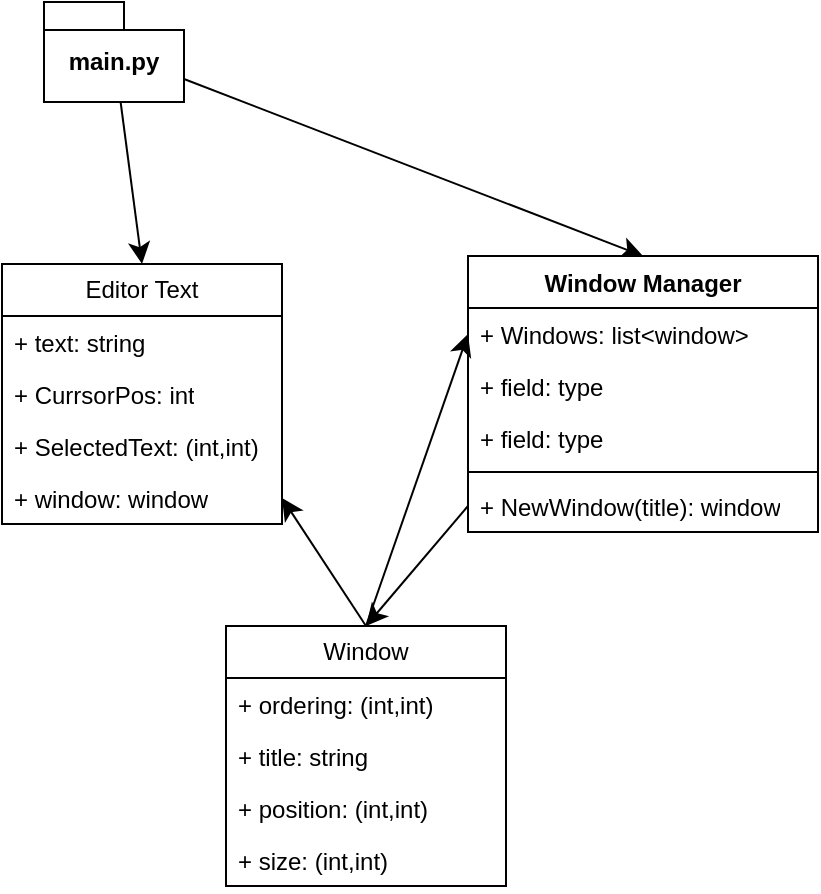 <mxfile version="24.0.7" type="device">
  <diagram name="Page-1" id="Vxj5MbhelkKIxV1tMd2x">
    <mxGraphModel dx="1072" dy="1235" grid="0" gridSize="10" guides="1" tooltips="1" connect="1" arrows="1" fold="1" page="0" pageScale="1" pageWidth="850" pageHeight="1100" math="0" shadow="0">
      <root>
        <mxCell id="0" />
        <mxCell id="1" parent="0" />
        <mxCell id="0rETS1jlXEOhfRIYfyC_-48" style="edgeStyle=none;curved=1;rounded=0;orthogonalLoop=1;jettySize=auto;html=1;entryX=0.5;entryY=0;entryDx=0;entryDy=0;fontSize=12;startSize=8;endSize=8;" edge="1" parent="1" source="0rETS1jlXEOhfRIYfyC_-5" target="0rETS1jlXEOhfRIYfyC_-6">
          <mxGeometry relative="1" as="geometry" />
        </mxCell>
        <mxCell id="0rETS1jlXEOhfRIYfyC_-49" style="edgeStyle=none;curved=1;rounded=0;orthogonalLoop=1;jettySize=auto;html=1;entryX=0.5;entryY=0;entryDx=0;entryDy=0;fontSize=12;startSize=8;endSize=8;" edge="1" parent="1" source="0rETS1jlXEOhfRIYfyC_-5" target="0rETS1jlXEOhfRIYfyC_-20">
          <mxGeometry relative="1" as="geometry" />
        </mxCell>
        <mxCell id="0rETS1jlXEOhfRIYfyC_-5" value="main.py" style="shape=folder;fontStyle=1;spacingTop=10;tabWidth=40;tabHeight=14;tabPosition=left;html=1;whiteSpace=wrap;" vertex="1" parent="1">
          <mxGeometry x="-52" y="-133" width="70" height="50" as="geometry" />
        </mxCell>
        <mxCell id="0rETS1jlXEOhfRIYfyC_-6" value="Editor Text" style="swimlane;fontStyle=0;childLayout=stackLayout;horizontal=1;startSize=26;fillColor=none;horizontalStack=0;resizeParent=1;resizeParentMax=0;resizeLast=0;collapsible=1;marginBottom=0;whiteSpace=wrap;html=1;" vertex="1" parent="1">
          <mxGeometry x="-73" y="-2" width="140" height="130" as="geometry" />
        </mxCell>
        <mxCell id="0rETS1jlXEOhfRIYfyC_-7" value="+ text: string" style="text;strokeColor=none;fillColor=none;align=left;verticalAlign=top;spacingLeft=4;spacingRight=4;overflow=hidden;rotatable=0;points=[[0,0.5],[1,0.5]];portConstraint=eastwest;whiteSpace=wrap;html=1;" vertex="1" parent="0rETS1jlXEOhfRIYfyC_-6">
          <mxGeometry y="26" width="140" height="26" as="geometry" />
        </mxCell>
        <mxCell id="0rETS1jlXEOhfRIYfyC_-8" value="+ CurrsorPos: int" style="text;strokeColor=none;fillColor=none;align=left;verticalAlign=top;spacingLeft=4;spacingRight=4;overflow=hidden;rotatable=0;points=[[0,0.5],[1,0.5]];portConstraint=eastwest;whiteSpace=wrap;html=1;" vertex="1" parent="0rETS1jlXEOhfRIYfyC_-6">
          <mxGeometry y="52" width="140" height="26" as="geometry" />
        </mxCell>
        <mxCell id="0rETS1jlXEOhfRIYfyC_-9" value="+ SelectedText: (int,int)" style="text;strokeColor=none;fillColor=none;align=left;verticalAlign=top;spacingLeft=4;spacingRight=4;overflow=hidden;rotatable=0;points=[[0,0.5],[1,0.5]];portConstraint=eastwest;whiteSpace=wrap;html=1;" vertex="1" parent="0rETS1jlXEOhfRIYfyC_-6">
          <mxGeometry y="78" width="140" height="26" as="geometry" />
        </mxCell>
        <mxCell id="0rETS1jlXEOhfRIYfyC_-17" value="+ window: window" style="text;strokeColor=none;fillColor=none;align=left;verticalAlign=top;spacingLeft=4;spacingRight=4;overflow=hidden;rotatable=0;points=[[0,0.5],[1,0.5]];portConstraint=eastwest;whiteSpace=wrap;html=1;" vertex="1" parent="0rETS1jlXEOhfRIYfyC_-6">
          <mxGeometry y="104" width="140" height="26" as="geometry" />
        </mxCell>
        <mxCell id="0rETS1jlXEOhfRIYfyC_-20" value="Window Manager" style="swimlane;fontStyle=1;align=center;verticalAlign=top;childLayout=stackLayout;horizontal=1;startSize=26;horizontalStack=0;resizeParent=1;resizeParentMax=0;resizeLast=0;collapsible=1;marginBottom=0;whiteSpace=wrap;html=1;" vertex="1" parent="1">
          <mxGeometry x="160" y="-6" width="175" height="138" as="geometry" />
        </mxCell>
        <mxCell id="0rETS1jlXEOhfRIYfyC_-11" value="+ Windows: list&amp;lt;window&amp;gt;" style="text;strokeColor=none;fillColor=none;align=left;verticalAlign=top;spacingLeft=4;spacingRight=4;overflow=hidden;rotatable=0;points=[[0,0.5],[1,0.5]];portConstraint=eastwest;whiteSpace=wrap;html=1;" vertex="1" parent="0rETS1jlXEOhfRIYfyC_-20">
          <mxGeometry y="26" width="175" height="26" as="geometry" />
        </mxCell>
        <mxCell id="0rETS1jlXEOhfRIYfyC_-12" value="+ field: type" style="text;strokeColor=none;fillColor=none;align=left;verticalAlign=top;spacingLeft=4;spacingRight=4;overflow=hidden;rotatable=0;points=[[0,0.5],[1,0.5]];portConstraint=eastwest;whiteSpace=wrap;html=1;" vertex="1" parent="0rETS1jlXEOhfRIYfyC_-20">
          <mxGeometry y="52" width="175" height="26" as="geometry" />
        </mxCell>
        <mxCell id="0rETS1jlXEOhfRIYfyC_-13" value="+ field: type" style="text;strokeColor=none;fillColor=none;align=left;verticalAlign=top;spacingLeft=4;spacingRight=4;overflow=hidden;rotatable=0;points=[[0,0.5],[1,0.5]];portConstraint=eastwest;whiteSpace=wrap;html=1;" vertex="1" parent="0rETS1jlXEOhfRIYfyC_-20">
          <mxGeometry y="78" width="175" height="26" as="geometry" />
        </mxCell>
        <mxCell id="0rETS1jlXEOhfRIYfyC_-22" value="" style="line;strokeWidth=1;fillColor=none;align=left;verticalAlign=middle;spacingTop=-1;spacingLeft=3;spacingRight=3;rotatable=0;labelPosition=right;points=[];portConstraint=eastwest;strokeColor=inherit;" vertex="1" parent="0rETS1jlXEOhfRIYfyC_-20">
          <mxGeometry y="104" width="175" height="8" as="geometry" />
        </mxCell>
        <mxCell id="0rETS1jlXEOhfRIYfyC_-23" value="+ NewWindow(title): window" style="text;strokeColor=none;fillColor=none;align=left;verticalAlign=top;spacingLeft=4;spacingRight=4;overflow=hidden;rotatable=0;points=[[0,0.5],[1,0.5]];portConstraint=eastwest;whiteSpace=wrap;html=1;" vertex="1" parent="0rETS1jlXEOhfRIYfyC_-20">
          <mxGeometry y="112" width="175" height="26" as="geometry" />
        </mxCell>
        <mxCell id="0rETS1jlXEOhfRIYfyC_-43" style="edgeStyle=none;curved=1;rounded=0;orthogonalLoop=1;jettySize=auto;html=1;exitX=0.5;exitY=0;exitDx=0;exitDy=0;entryX=0;entryY=0.5;entryDx=0;entryDy=0;fontSize=12;startSize=8;endSize=8;" edge="1" parent="1" source="0rETS1jlXEOhfRIYfyC_-28" target="0rETS1jlXEOhfRIYfyC_-11">
          <mxGeometry relative="1" as="geometry" />
        </mxCell>
        <mxCell id="0rETS1jlXEOhfRIYfyC_-46" style="edgeStyle=none;curved=1;rounded=0;orthogonalLoop=1;jettySize=auto;html=1;exitX=0.5;exitY=0;exitDx=0;exitDy=0;entryX=1;entryY=0.5;entryDx=0;entryDy=0;fontSize=12;startSize=8;endSize=8;" edge="1" parent="1" source="0rETS1jlXEOhfRIYfyC_-28" target="0rETS1jlXEOhfRIYfyC_-17">
          <mxGeometry relative="1" as="geometry" />
        </mxCell>
        <mxCell id="0rETS1jlXEOhfRIYfyC_-28" value="Window" style="swimlane;fontStyle=0;childLayout=stackLayout;horizontal=1;startSize=26;fillColor=none;horizontalStack=0;resizeParent=1;resizeParentMax=0;resizeLast=0;collapsible=1;marginBottom=0;whiteSpace=wrap;html=1;" vertex="1" parent="1">
          <mxGeometry x="39" y="179" width="140" height="130" as="geometry" />
        </mxCell>
        <mxCell id="0rETS1jlXEOhfRIYfyC_-32" value="+ ordering: (int,int)" style="text;strokeColor=none;fillColor=none;align=left;verticalAlign=top;spacingLeft=4;spacingRight=4;overflow=hidden;rotatable=0;points=[[0,0.5],[1,0.5]];portConstraint=eastwest;whiteSpace=wrap;html=1;" vertex="1" parent="0rETS1jlXEOhfRIYfyC_-28">
          <mxGeometry y="26" width="140" height="26" as="geometry" />
        </mxCell>
        <mxCell id="0rETS1jlXEOhfRIYfyC_-30" value="+ title: string" style="text;strokeColor=none;fillColor=none;align=left;verticalAlign=top;spacingLeft=4;spacingRight=4;overflow=hidden;rotatable=0;points=[[0,0.5],[1,0.5]];portConstraint=eastwest;whiteSpace=wrap;html=1;" vertex="1" parent="0rETS1jlXEOhfRIYfyC_-28">
          <mxGeometry y="52" width="140" height="26" as="geometry" />
        </mxCell>
        <mxCell id="0rETS1jlXEOhfRIYfyC_-29" value="+ position: (int,int)" style="text;strokeColor=none;fillColor=none;align=left;verticalAlign=top;spacingLeft=4;spacingRight=4;overflow=hidden;rotatable=0;points=[[0,0.5],[1,0.5]];portConstraint=eastwest;whiteSpace=wrap;html=1;" vertex="1" parent="0rETS1jlXEOhfRIYfyC_-28">
          <mxGeometry y="78" width="140" height="26" as="geometry" />
        </mxCell>
        <mxCell id="0rETS1jlXEOhfRIYfyC_-31" value="+ size: (int,int)" style="text;strokeColor=none;fillColor=none;align=left;verticalAlign=top;spacingLeft=4;spacingRight=4;overflow=hidden;rotatable=0;points=[[0,0.5],[1,0.5]];portConstraint=eastwest;whiteSpace=wrap;html=1;" vertex="1" parent="0rETS1jlXEOhfRIYfyC_-28">
          <mxGeometry y="104" width="140" height="26" as="geometry" />
        </mxCell>
        <mxCell id="0rETS1jlXEOhfRIYfyC_-45" style="edgeStyle=none;curved=1;rounded=0;orthogonalLoop=1;jettySize=auto;html=1;exitX=0;exitY=0.5;exitDx=0;exitDy=0;entryX=0.5;entryY=0;entryDx=0;entryDy=0;fontSize=12;startSize=8;endSize=8;" edge="1" parent="1" source="0rETS1jlXEOhfRIYfyC_-23" target="0rETS1jlXEOhfRIYfyC_-28">
          <mxGeometry relative="1" as="geometry" />
        </mxCell>
      </root>
    </mxGraphModel>
  </diagram>
</mxfile>
